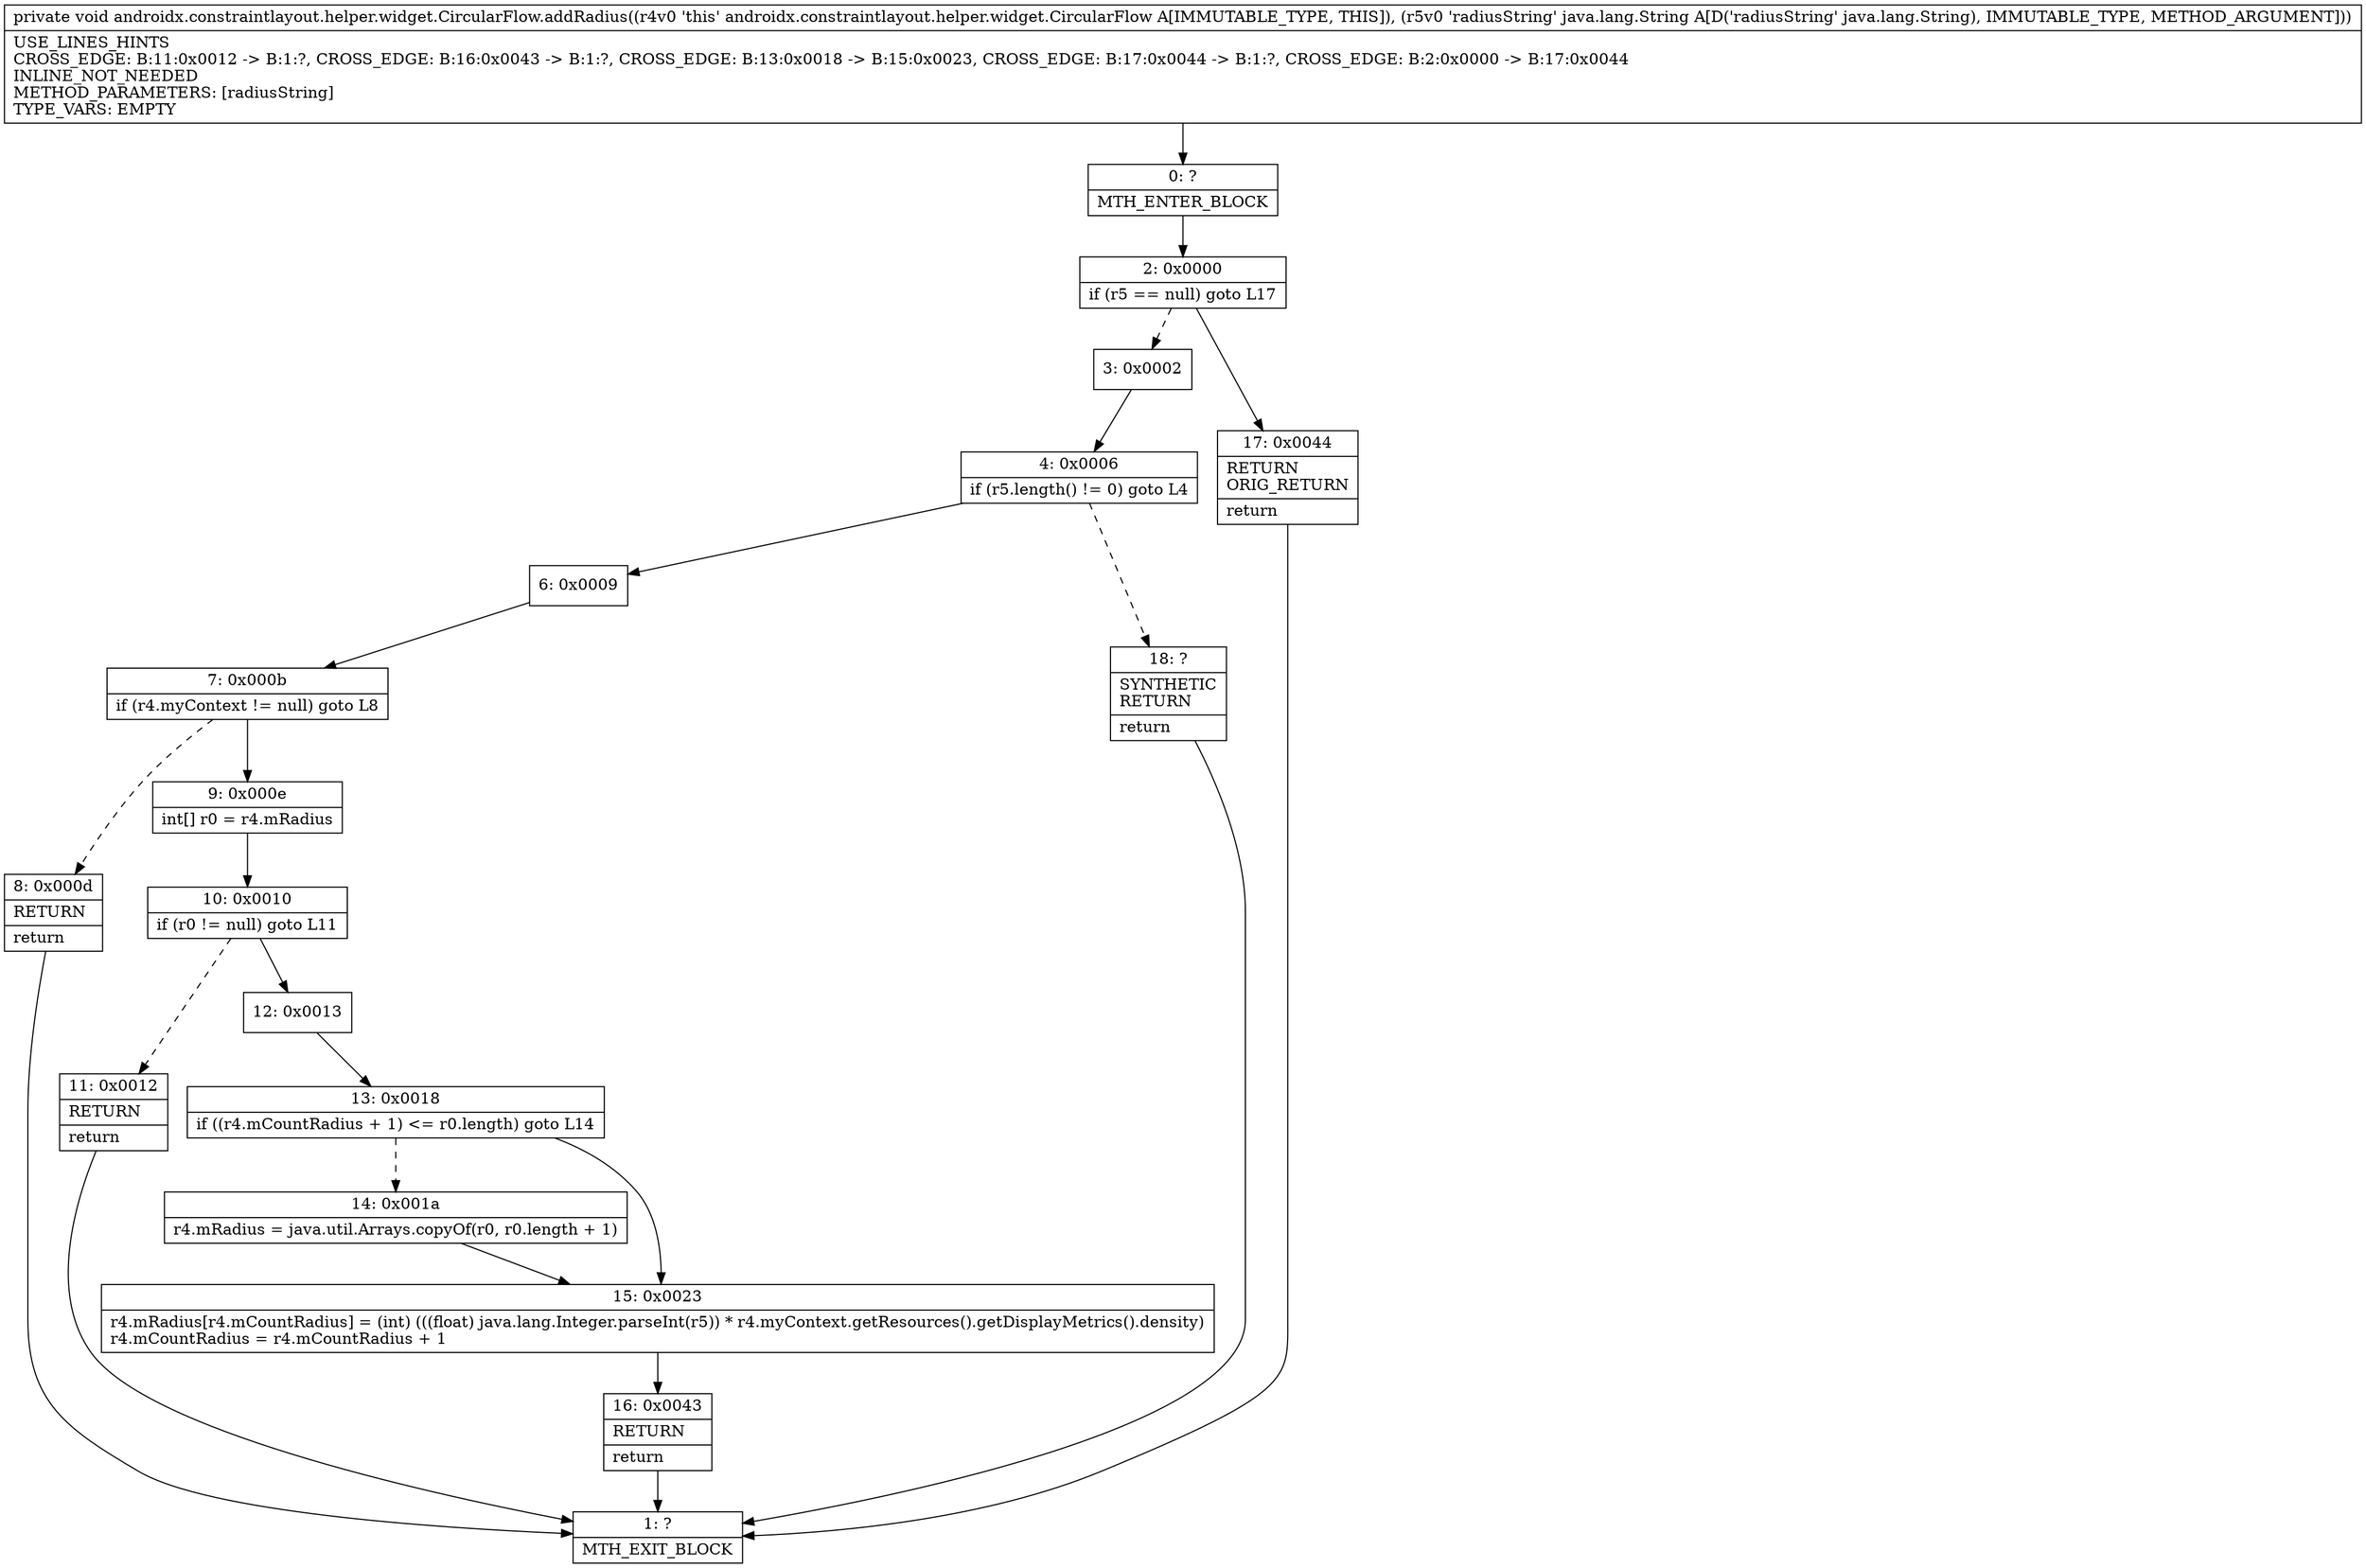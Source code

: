 digraph "CFG forandroidx.constraintlayout.helper.widget.CircularFlow.addRadius(Ljava\/lang\/String;)V" {
Node_0 [shape=record,label="{0\:\ ?|MTH_ENTER_BLOCK\l}"];
Node_2 [shape=record,label="{2\:\ 0x0000|if (r5 == null) goto L17\l}"];
Node_3 [shape=record,label="{3\:\ 0x0002}"];
Node_4 [shape=record,label="{4\:\ 0x0006|if (r5.length() != 0) goto L4\l}"];
Node_6 [shape=record,label="{6\:\ 0x0009}"];
Node_7 [shape=record,label="{7\:\ 0x000b|if (r4.myContext != null) goto L8\l}"];
Node_8 [shape=record,label="{8\:\ 0x000d|RETURN\l|return\l}"];
Node_1 [shape=record,label="{1\:\ ?|MTH_EXIT_BLOCK\l}"];
Node_9 [shape=record,label="{9\:\ 0x000e|int[] r0 = r4.mRadius\l}"];
Node_10 [shape=record,label="{10\:\ 0x0010|if (r0 != null) goto L11\l}"];
Node_11 [shape=record,label="{11\:\ 0x0012|RETURN\l|return\l}"];
Node_12 [shape=record,label="{12\:\ 0x0013}"];
Node_13 [shape=record,label="{13\:\ 0x0018|if ((r4.mCountRadius + 1) \<= r0.length) goto L14\l}"];
Node_14 [shape=record,label="{14\:\ 0x001a|r4.mRadius = java.util.Arrays.copyOf(r0, r0.length + 1)\l}"];
Node_15 [shape=record,label="{15\:\ 0x0023|r4.mRadius[r4.mCountRadius] = (int) (((float) java.lang.Integer.parseInt(r5)) * r4.myContext.getResources().getDisplayMetrics().density)\lr4.mCountRadius = r4.mCountRadius + 1\l}"];
Node_16 [shape=record,label="{16\:\ 0x0043|RETURN\l|return\l}"];
Node_18 [shape=record,label="{18\:\ ?|SYNTHETIC\lRETURN\l|return\l}"];
Node_17 [shape=record,label="{17\:\ 0x0044|RETURN\lORIG_RETURN\l|return\l}"];
MethodNode[shape=record,label="{private void androidx.constraintlayout.helper.widget.CircularFlow.addRadius((r4v0 'this' androidx.constraintlayout.helper.widget.CircularFlow A[IMMUTABLE_TYPE, THIS]), (r5v0 'radiusString' java.lang.String A[D('radiusString' java.lang.String), IMMUTABLE_TYPE, METHOD_ARGUMENT]))  | USE_LINES_HINTS\lCROSS_EDGE: B:11:0x0012 \-\> B:1:?, CROSS_EDGE: B:16:0x0043 \-\> B:1:?, CROSS_EDGE: B:13:0x0018 \-\> B:15:0x0023, CROSS_EDGE: B:17:0x0044 \-\> B:1:?, CROSS_EDGE: B:2:0x0000 \-\> B:17:0x0044\lINLINE_NOT_NEEDED\lMETHOD_PARAMETERS: [radiusString]\lTYPE_VARS: EMPTY\l}"];
MethodNode -> Node_0;Node_0 -> Node_2;
Node_2 -> Node_3[style=dashed];
Node_2 -> Node_17;
Node_3 -> Node_4;
Node_4 -> Node_6;
Node_4 -> Node_18[style=dashed];
Node_6 -> Node_7;
Node_7 -> Node_8[style=dashed];
Node_7 -> Node_9;
Node_8 -> Node_1;
Node_9 -> Node_10;
Node_10 -> Node_11[style=dashed];
Node_10 -> Node_12;
Node_11 -> Node_1;
Node_12 -> Node_13;
Node_13 -> Node_14[style=dashed];
Node_13 -> Node_15;
Node_14 -> Node_15;
Node_15 -> Node_16;
Node_16 -> Node_1;
Node_18 -> Node_1;
Node_17 -> Node_1;
}

